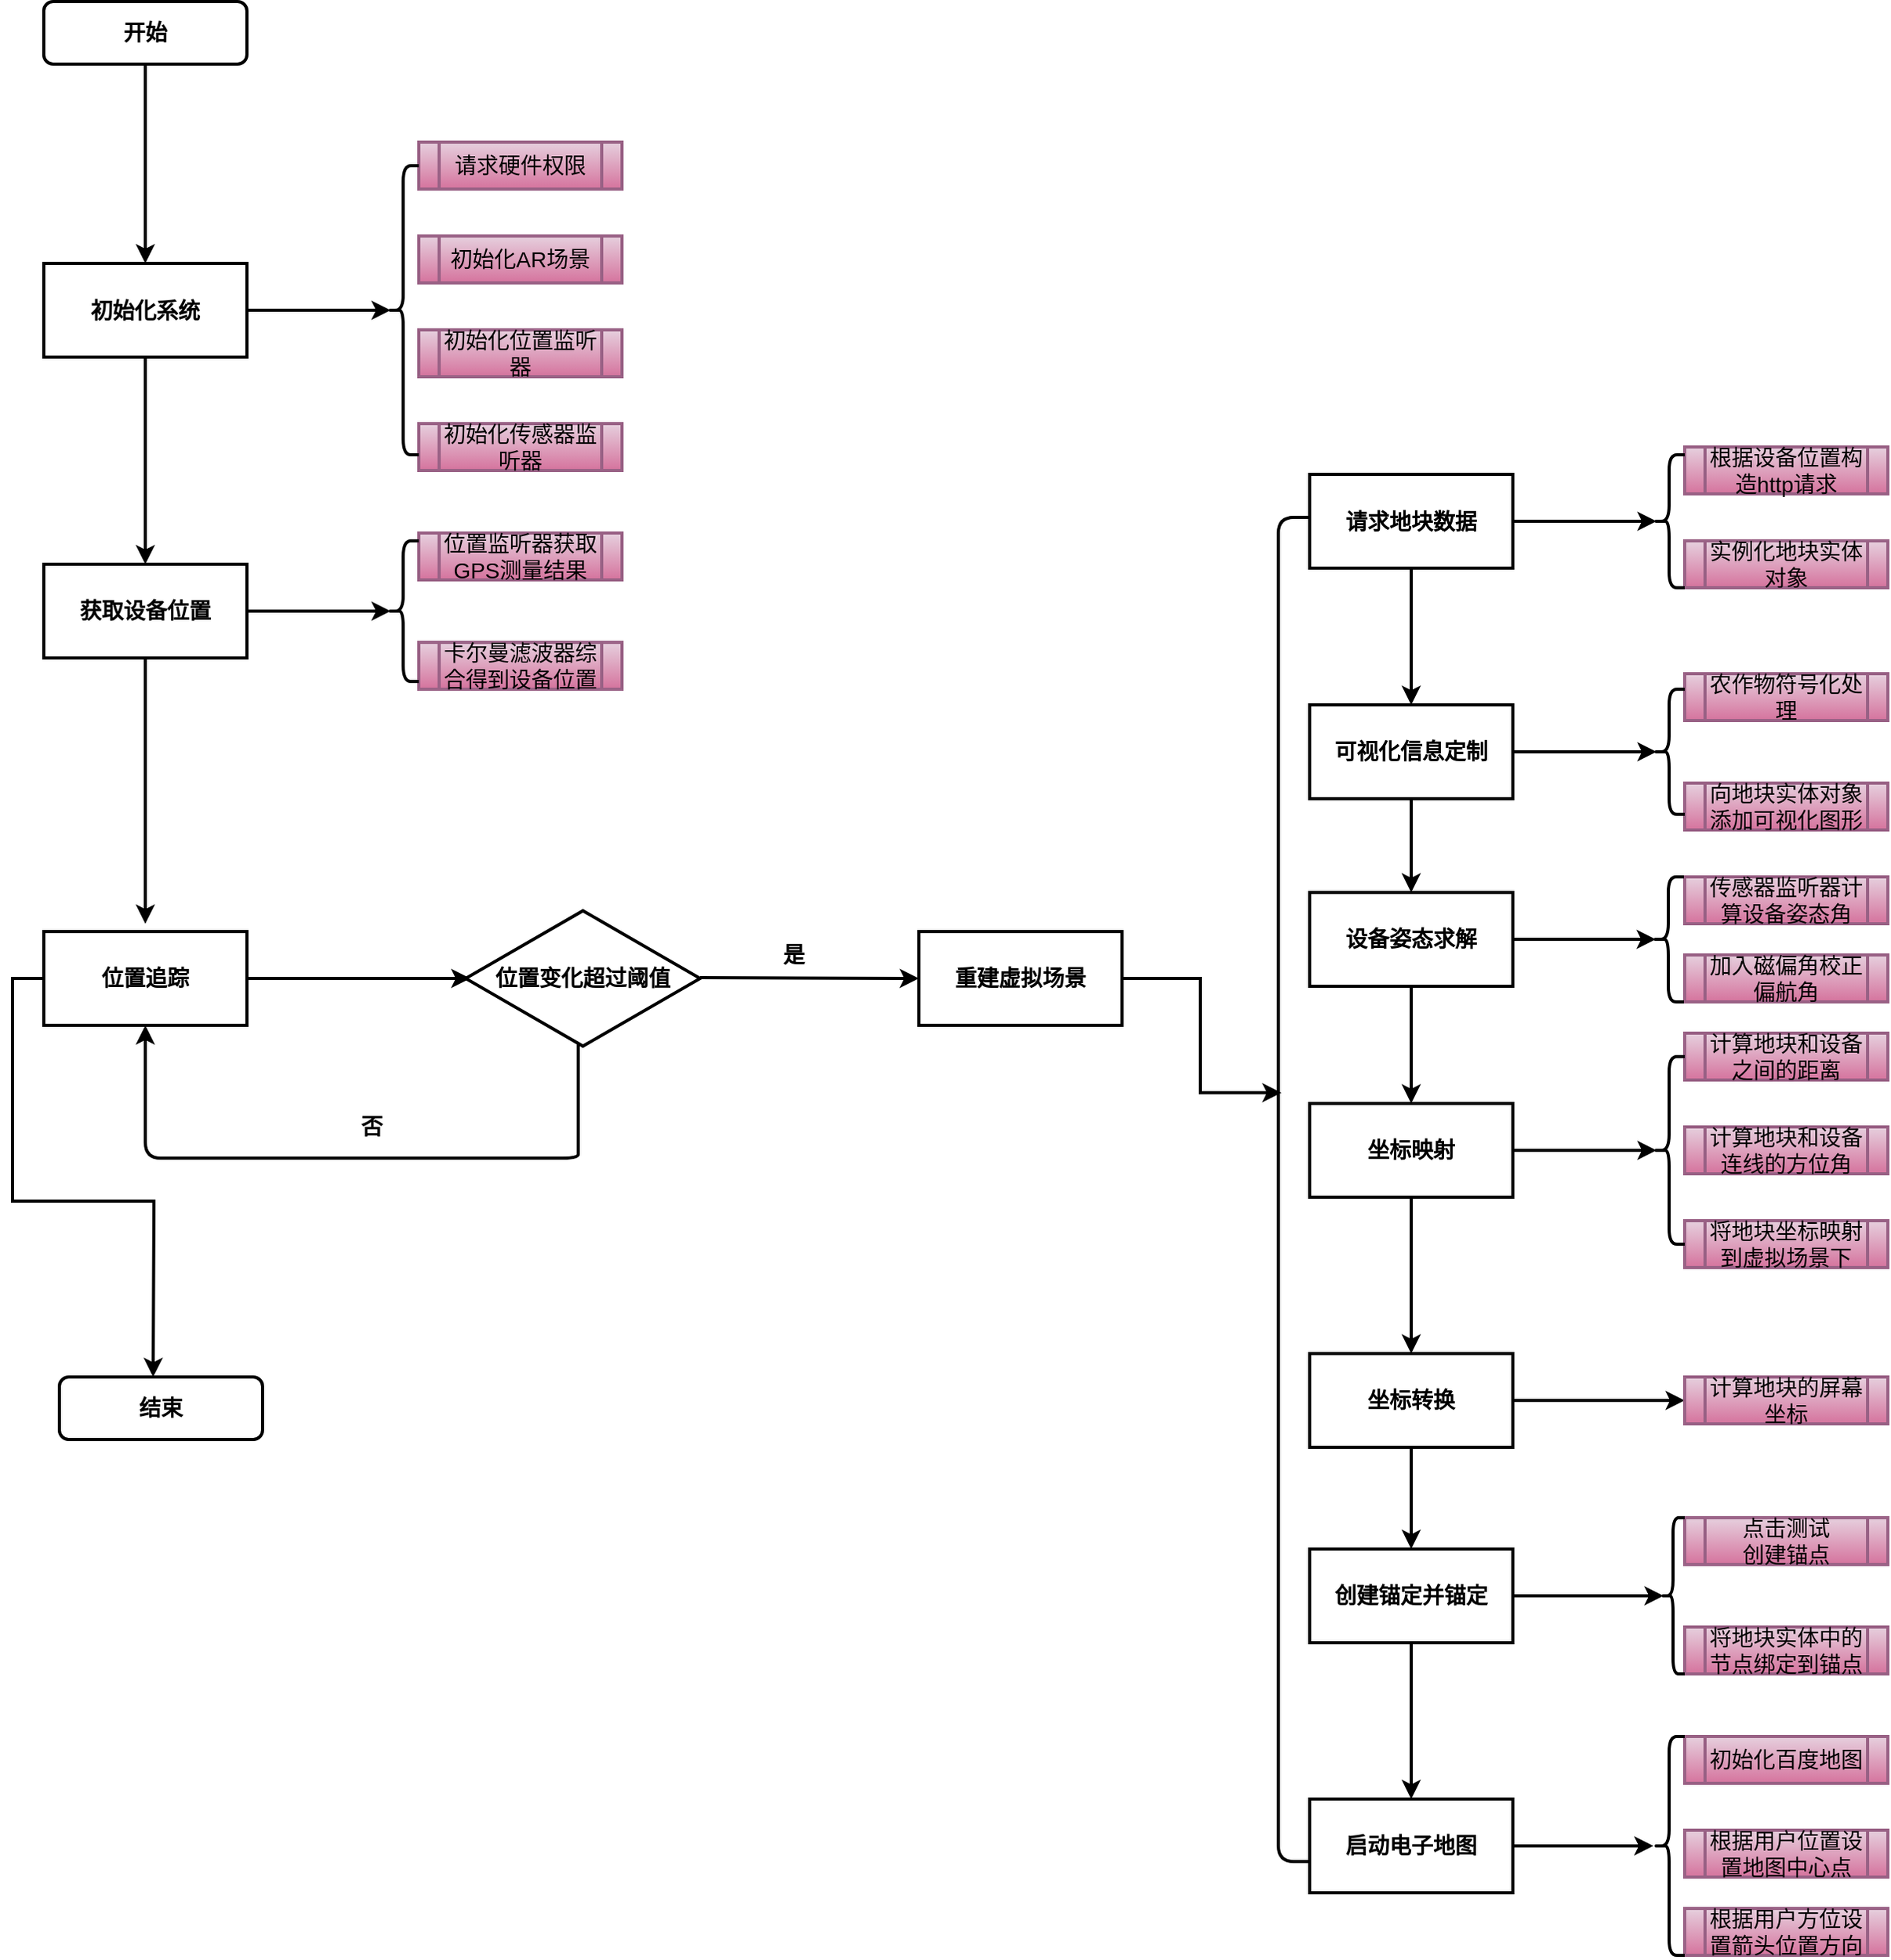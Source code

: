 <mxfile version="14.5.4" type="github">
  <diagram id="QQyC-Y1iD8I--FaVbyvK" name="Page-1">
    <mxGraphModel dx="1542" dy="441" grid="1" gridSize="10" guides="1" tooltips="1" connect="1" arrows="1" fold="1" page="1" pageScale="1" pageWidth="827" pageHeight="1169" math="0" shadow="0">
      <root>
        <mxCell id="0" />
        <mxCell id="1" parent="0" />
        <mxCell id="V0KUuyaDLya07R3bKm2C-30" style="edgeStyle=orthogonalEdgeStyle;rounded=0;orthogonalLoop=1;jettySize=auto;html=1;exitX=1;exitY=0.5;exitDx=0;exitDy=0;entryX=0.1;entryY=0.5;entryDx=0;entryDy=0;entryPerimeter=0;strokeWidth=2;fontSize=14;" edge="1" parent="1" source="V0KUuyaDLya07R3bKm2C-25" target="V0KUuyaDLya07R3bKm2C-29">
          <mxGeometry relative="1" as="geometry" />
        </mxCell>
        <mxCell id="V0KUuyaDLya07R3bKm2C-38" style="edgeStyle=orthogonalEdgeStyle;rounded=0;orthogonalLoop=1;jettySize=auto;html=1;exitX=0.5;exitY=1;exitDx=0;exitDy=0;strokeWidth=2;fontSize=14;" edge="1" parent="1" source="V0KUuyaDLya07R3bKm2C-25" target="V0KUuyaDLya07R3bKm2C-31">
          <mxGeometry relative="1" as="geometry" />
        </mxCell>
        <mxCell id="V0KUuyaDLya07R3bKm2C-25" value="请求地块数据" style="rounded=0;whiteSpace=wrap;html=1;strokeWidth=2;fontSize=14;fontStyle=1" vertex="1" parent="1">
          <mxGeometry x="250" y="602.5" width="130" height="60" as="geometry" />
        </mxCell>
        <mxCell id="V0KUuyaDLya07R3bKm2C-27" value="根据设备位置构造http请求" style="shape=process;whiteSpace=wrap;html=1;backgroundOutline=1;strokeWidth=2;fontSize=14;gradientColor=#d5739d;fillColor=#e6d0de;strokeColor=#996185;" vertex="1" parent="1">
          <mxGeometry x="490" y="585" width="130" height="30" as="geometry" />
        </mxCell>
        <mxCell id="V0KUuyaDLya07R3bKm2C-28" value="实例化地块实体对象" style="shape=process;whiteSpace=wrap;html=1;backgroundOutline=1;strokeWidth=2;fontSize=14;gradientColor=#d5739d;fillColor=#e6d0de;strokeColor=#996185;" vertex="1" parent="1">
          <mxGeometry x="490" y="645" width="130" height="30" as="geometry" />
        </mxCell>
        <mxCell id="V0KUuyaDLya07R3bKm2C-29" value="" style="shape=curlyBracket;whiteSpace=wrap;html=1;rounded=1;strokeWidth=2;fontSize=14;size=0.5;" vertex="1" parent="1">
          <mxGeometry x="470" y="590" width="20" height="85" as="geometry" />
        </mxCell>
        <mxCell id="V0KUuyaDLya07R3bKm2C-37" style="edgeStyle=orthogonalEdgeStyle;rounded=0;orthogonalLoop=1;jettySize=auto;html=1;exitX=1;exitY=0.5;exitDx=0;exitDy=0;entryX=0.1;entryY=0.5;entryDx=0;entryDy=0;entryPerimeter=0;strokeWidth=2;fontSize=14;" edge="1" parent="1" source="V0KUuyaDLya07R3bKm2C-31" target="V0KUuyaDLya07R3bKm2C-35">
          <mxGeometry relative="1" as="geometry" />
        </mxCell>
        <mxCell id="V0KUuyaDLya07R3bKm2C-41" style="edgeStyle=orthogonalEdgeStyle;rounded=0;orthogonalLoop=1;jettySize=auto;html=1;exitX=0.5;exitY=1;exitDx=0;exitDy=0;strokeWidth=2;fontSize=14;" edge="1" parent="1" source="V0KUuyaDLya07R3bKm2C-31" target="V0KUuyaDLya07R3bKm2C-40">
          <mxGeometry relative="1" as="geometry" />
        </mxCell>
        <mxCell id="V0KUuyaDLya07R3bKm2C-31" value="可视化信息定制" style="rounded=0;whiteSpace=wrap;html=1;strokeWidth=2;fontSize=14;fontStyle=1" vertex="1" parent="1">
          <mxGeometry x="250" y="750" width="130" height="60" as="geometry" />
        </mxCell>
        <mxCell id="V0KUuyaDLya07R3bKm2C-33" value="农作物符号化处理" style="shape=process;whiteSpace=wrap;html=1;backgroundOutline=1;strokeWidth=2;fontSize=14;gradientColor=#d5739d;fillColor=#e6d0de;strokeColor=#996185;" vertex="1" parent="1">
          <mxGeometry x="490" y="730" width="130" height="30" as="geometry" />
        </mxCell>
        <mxCell id="V0KUuyaDLya07R3bKm2C-34" value="向地块实体对象添加可视化图形" style="shape=process;whiteSpace=wrap;html=1;backgroundOutline=1;strokeWidth=2;fontSize=14;gradientColor=#d5739d;fillColor=#e6d0de;strokeColor=#996185;" vertex="1" parent="1">
          <mxGeometry x="490" y="800" width="130" height="30" as="geometry" />
        </mxCell>
        <mxCell id="V0KUuyaDLya07R3bKm2C-35" value="" style="shape=curlyBracket;whiteSpace=wrap;html=1;rounded=1;strokeWidth=2;fontSize=14;" vertex="1" parent="1">
          <mxGeometry x="470" y="740" width="20" height="80" as="geometry" />
        </mxCell>
        <mxCell id="V0KUuyaDLya07R3bKm2C-45" style="edgeStyle=orthogonalEdgeStyle;rounded=0;orthogonalLoop=1;jettySize=auto;html=1;exitX=0.5;exitY=1;exitDx=0;exitDy=0;strokeWidth=2;fontSize=14;" edge="1" parent="1" source="V0KUuyaDLya07R3bKm2C-40" target="V0KUuyaDLya07R3bKm2C-44">
          <mxGeometry relative="1" as="geometry" />
        </mxCell>
        <mxCell id="V0KUuyaDLya07R3bKm2C-115" style="edgeStyle=orthogonalEdgeStyle;rounded=0;orthogonalLoop=1;jettySize=auto;html=1;exitX=1;exitY=0.5;exitDx=0;exitDy=0;entryX=0.1;entryY=0.5;entryDx=0;entryDy=0;entryPerimeter=0;strokeWidth=2;fontSize=14;" edge="1" parent="1" source="V0KUuyaDLya07R3bKm2C-40" target="V0KUuyaDLya07R3bKm2C-114">
          <mxGeometry relative="1" as="geometry" />
        </mxCell>
        <mxCell id="V0KUuyaDLya07R3bKm2C-40" value="设备姿态求解" style="rounded=0;whiteSpace=wrap;html=1;strokeWidth=2;fontSize=14;fontStyle=1" vertex="1" parent="1">
          <mxGeometry x="250" y="870" width="130" height="60" as="geometry" />
        </mxCell>
        <mxCell id="V0KUuyaDLya07R3bKm2C-42" value="传感器监听器计算设备姿态角" style="shape=process;whiteSpace=wrap;html=1;backgroundOutline=1;strokeWidth=2;fontSize=14;gradientColor=#d5739d;fillColor=#e6d0de;strokeColor=#996185;" vertex="1" parent="1">
          <mxGeometry x="490" y="860" width="130" height="30" as="geometry" />
        </mxCell>
        <mxCell id="V0KUuyaDLya07R3bKm2C-50" style="edgeStyle=orthogonalEdgeStyle;rounded=0;orthogonalLoop=1;jettySize=auto;html=1;exitX=1;exitY=0.5;exitDx=0;exitDy=0;entryX=0.1;entryY=0.5;entryDx=0;entryDy=0;entryPerimeter=0;strokeWidth=2;fontSize=14;" edge="1" parent="1" source="V0KUuyaDLya07R3bKm2C-44" target="V0KUuyaDLya07R3bKm2C-49">
          <mxGeometry relative="1" as="geometry" />
        </mxCell>
        <mxCell id="V0KUuyaDLya07R3bKm2C-52" style="edgeStyle=orthogonalEdgeStyle;rounded=0;orthogonalLoop=1;jettySize=auto;html=1;exitX=0.5;exitY=1;exitDx=0;exitDy=0;entryX=0.5;entryY=0;entryDx=0;entryDy=0;strokeWidth=2;fontSize=14;" edge="1" parent="1" source="V0KUuyaDLya07R3bKm2C-44" target="V0KUuyaDLya07R3bKm2C-51">
          <mxGeometry relative="1" as="geometry" />
        </mxCell>
        <mxCell id="V0KUuyaDLya07R3bKm2C-44" value="坐标映射" style="rounded=0;whiteSpace=wrap;html=1;strokeWidth=2;fontSize=14;fontStyle=1" vertex="1" parent="1">
          <mxGeometry x="250" y="1005" width="130" height="60" as="geometry" />
        </mxCell>
        <mxCell id="V0KUuyaDLya07R3bKm2C-46" value="计算地块和设备之间的距离" style="shape=process;whiteSpace=wrap;html=1;backgroundOutline=1;strokeWidth=2;fontSize=14;gradientColor=#d5739d;fillColor=#e6d0de;strokeColor=#996185;" vertex="1" parent="1">
          <mxGeometry x="490" y="960" width="130" height="30" as="geometry" />
        </mxCell>
        <mxCell id="V0KUuyaDLya07R3bKm2C-47" value="计算地块和设备连线的方位角" style="shape=process;whiteSpace=wrap;html=1;backgroundOutline=1;strokeWidth=2;fontSize=14;gradientColor=#d5739d;fillColor=#e6d0de;strokeColor=#996185;" vertex="1" parent="1">
          <mxGeometry x="490" y="1020" width="130" height="30" as="geometry" />
        </mxCell>
        <mxCell id="V0KUuyaDLya07R3bKm2C-48" value="将地块坐标映射到虚拟场景下" style="shape=process;whiteSpace=wrap;html=1;backgroundOutline=1;strokeWidth=2;fontSize=14;gradientColor=#d5739d;fillColor=#e6d0de;strokeColor=#996185;" vertex="1" parent="1">
          <mxGeometry x="490" y="1080" width="130" height="30" as="geometry" />
        </mxCell>
        <mxCell id="V0KUuyaDLya07R3bKm2C-49" value="" style="shape=curlyBracket;whiteSpace=wrap;html=1;rounded=1;strokeWidth=2;fontSize=14;" vertex="1" parent="1">
          <mxGeometry x="470" y="975" width="20" height="120" as="geometry" />
        </mxCell>
        <mxCell id="V0KUuyaDLya07R3bKm2C-55" style="edgeStyle=orthogonalEdgeStyle;rounded=0;orthogonalLoop=1;jettySize=auto;html=1;exitX=1;exitY=0.5;exitDx=0;exitDy=0;entryX=0;entryY=0.5;entryDx=0;entryDy=0;strokeWidth=2;fontSize=14;" edge="1" parent="1" source="V0KUuyaDLya07R3bKm2C-51" target="V0KUuyaDLya07R3bKm2C-53">
          <mxGeometry relative="1" as="geometry" />
        </mxCell>
        <mxCell id="V0KUuyaDLya07R3bKm2C-57" style="edgeStyle=orthogonalEdgeStyle;rounded=0;orthogonalLoop=1;jettySize=auto;html=1;exitX=0.5;exitY=1;exitDx=0;exitDy=0;strokeWidth=2;fontSize=14;" edge="1" parent="1" source="V0KUuyaDLya07R3bKm2C-51" target="V0KUuyaDLya07R3bKm2C-56">
          <mxGeometry relative="1" as="geometry" />
        </mxCell>
        <mxCell id="V0KUuyaDLya07R3bKm2C-51" value="坐标转换" style="rounded=0;whiteSpace=wrap;html=1;strokeWidth=2;fontSize=14;fontStyle=1" vertex="1" parent="1">
          <mxGeometry x="250" y="1165" width="130" height="60" as="geometry" />
        </mxCell>
        <mxCell id="V0KUuyaDLya07R3bKm2C-53" value="计算地块的屏幕坐标" style="shape=process;whiteSpace=wrap;html=1;backgroundOutline=1;strokeWidth=2;fontSize=14;gradientColor=#d5739d;fillColor=#e6d0de;strokeColor=#996185;" vertex="1" parent="1">
          <mxGeometry x="490" y="1180" width="130" height="30" as="geometry" />
        </mxCell>
        <mxCell id="V0KUuyaDLya07R3bKm2C-61" style="edgeStyle=orthogonalEdgeStyle;rounded=0;orthogonalLoop=1;jettySize=auto;html=1;exitX=1;exitY=0.5;exitDx=0;exitDy=0;entryX=0.1;entryY=0.5;entryDx=0;entryDy=0;entryPerimeter=0;strokeWidth=2;fontSize=14;" edge="1" parent="1" source="V0KUuyaDLya07R3bKm2C-56" target="V0KUuyaDLya07R3bKm2C-60">
          <mxGeometry relative="1" as="geometry" />
        </mxCell>
        <mxCell id="V0KUuyaDLya07R3bKm2C-106" style="edgeStyle=orthogonalEdgeStyle;rounded=0;orthogonalLoop=1;jettySize=auto;html=1;exitX=0.5;exitY=1;exitDx=0;exitDy=0;entryX=0.5;entryY=0;entryDx=0;entryDy=0;strokeWidth=2;fontSize=14;" edge="1" parent="1" source="V0KUuyaDLya07R3bKm2C-56" target="V0KUuyaDLya07R3bKm2C-105">
          <mxGeometry relative="1" as="geometry" />
        </mxCell>
        <mxCell id="V0KUuyaDLya07R3bKm2C-56" value="创建锚定并锚定" style="rounded=0;whiteSpace=wrap;html=1;strokeWidth=2;fontSize=14;fontStyle=1" vertex="1" parent="1">
          <mxGeometry x="250" y="1290" width="130" height="60" as="geometry" />
        </mxCell>
        <mxCell id="V0KUuyaDLya07R3bKm2C-58" value="&lt;div&gt;点击测试&lt;/div&gt;&lt;div&gt;创建锚点&lt;/div&gt;" style="shape=process;whiteSpace=wrap;html=1;backgroundOutline=1;strokeWidth=2;fontSize=14;gradientColor=#d5739d;fillColor=#e6d0de;strokeColor=#996185;" vertex="1" parent="1">
          <mxGeometry x="490" y="1270" width="130" height="30" as="geometry" />
        </mxCell>
        <mxCell id="V0KUuyaDLya07R3bKm2C-59" value="将地块实体中的节点绑定到锚点" style="shape=process;whiteSpace=wrap;html=1;backgroundOutline=1;strokeWidth=2;fontSize=14;gradientColor=#d5739d;fillColor=#e6d0de;strokeColor=#996185;" vertex="1" parent="1">
          <mxGeometry x="490" y="1340" width="130" height="30" as="geometry" />
        </mxCell>
        <mxCell id="V0KUuyaDLya07R3bKm2C-60" value="" style="shape=curlyBracket;whiteSpace=wrap;html=1;rounded=1;strokeWidth=2;fontSize=14;" vertex="1" parent="1">
          <mxGeometry x="475" y="1270" width="15" height="100" as="geometry" />
        </mxCell>
        <mxCell id="V0KUuyaDLya07R3bKm2C-66" style="edgeStyle=orthogonalEdgeStyle;rounded=0;orthogonalLoop=1;jettySize=auto;html=1;exitX=1;exitY=0.5;exitDx=0;exitDy=0;entryX=0.02;entryY=0.5;entryDx=0;entryDy=0;entryPerimeter=0;strokeWidth=2;fontSize=14;" edge="1" parent="1" source="V0KUuyaDLya07R3bKm2C-62" target="V0KUuyaDLya07R3bKm2C-64">
          <mxGeometry relative="1" as="geometry" />
        </mxCell>
        <mxCell id="V0KUuyaDLya07R3bKm2C-90" style="edgeStyle=orthogonalEdgeStyle;rounded=0;orthogonalLoop=1;jettySize=auto;html=1;exitX=0;exitY=0.5;exitDx=0;exitDy=0;strokeWidth=2;fontSize=14;" edge="1" parent="1" source="V0KUuyaDLya07R3bKm2C-62">
          <mxGeometry relative="1" as="geometry">
            <mxPoint x="-490" y="1180" as="targetPoint" />
          </mxGeometry>
        </mxCell>
        <mxCell id="V0KUuyaDLya07R3bKm2C-62" value="位置追踪" style="rounded=0;whiteSpace=wrap;html=1;strokeWidth=2;fontSize=14;fontStyle=1" vertex="1" parent="1">
          <mxGeometry x="-560" y="895" width="130" height="60" as="geometry" />
        </mxCell>
        <mxCell id="V0KUuyaDLya07R3bKm2C-64" value="位置变化超过阈值" style="html=1;whiteSpace=wrap;aspect=fixed;shape=isoRectangle;strokeWidth=2;fontSize=14;fontStyle=1" vertex="1" parent="1">
          <mxGeometry x="-290" y="880" width="150" height="90" as="geometry" />
        </mxCell>
        <mxCell id="V0KUuyaDLya07R3bKm2C-104" style="edgeStyle=orthogonalEdgeStyle;rounded=0;orthogonalLoop=1;jettySize=auto;html=1;exitX=1;exitY=0.5;exitDx=0;exitDy=0;entryX=0.1;entryY=0.428;entryDx=0;entryDy=0;entryPerimeter=0;strokeWidth=2;fontSize=14;" edge="1" parent="1" source="V0KUuyaDLya07R3bKm2C-68" target="V0KUuyaDLya07R3bKm2C-69">
          <mxGeometry relative="1" as="geometry" />
        </mxCell>
        <mxCell id="V0KUuyaDLya07R3bKm2C-68" value="重建虚拟场景" style="rounded=0;whiteSpace=wrap;html=1;strokeWidth=2;fontSize=14;fontStyle=1" vertex="1" parent="1">
          <mxGeometry y="895" width="130" height="60" as="geometry" />
        </mxCell>
        <mxCell id="V0KUuyaDLya07R3bKm2C-69" value="" style="shape=curlyBracket;whiteSpace=wrap;html=1;rounded=1;strokeWidth=2;fontSize=14;size=0;" vertex="1" parent="1">
          <mxGeometry x="230" y="630" width="20" height="860" as="geometry" />
        </mxCell>
        <mxCell id="V0KUuyaDLya07R3bKm2C-72" value="" style="endArrow=classic;html=1;strokeWidth=2;fontSize=14;entryX=0;entryY=0.5;entryDx=0;entryDy=0;" edge="1" parent="1" target="V0KUuyaDLya07R3bKm2C-68">
          <mxGeometry width="50" height="50" relative="1" as="geometry">
            <mxPoint x="-140" y="924.5" as="sourcePoint" />
            <mxPoint x="-10" y="924.5" as="targetPoint" />
          </mxGeometry>
        </mxCell>
        <mxCell id="V0KUuyaDLya07R3bKm2C-75" value="是" style="text;html=1;strokeColor=none;fillColor=none;align=center;verticalAlign=middle;whiteSpace=wrap;rounded=0;fontSize=14;fontStyle=1" vertex="1" parent="1">
          <mxGeometry x="-100" y="900" width="40" height="20" as="geometry" />
        </mxCell>
        <mxCell id="V0KUuyaDLya07R3bKm2C-76" value="" style="endArrow=classic;html=1;strokeWidth=2;fontSize=14;entryX=0.5;entryY=1;entryDx=0;entryDy=0;exitX=0.48;exitY=0.956;exitDx=0;exitDy=0;exitPerimeter=0;" edge="1" parent="1" source="V0KUuyaDLya07R3bKm2C-64" target="V0KUuyaDLya07R3bKm2C-62">
          <mxGeometry width="50" height="50" relative="1" as="geometry">
            <mxPoint x="-290" y="1110" as="sourcePoint" />
            <mxPoint x="-240" y="1060" as="targetPoint" />
            <Array as="points">
              <mxPoint x="-218" y="1030" />
              <mxPoint x="-218" y="1040" />
              <mxPoint x="-250" y="1040" />
              <mxPoint x="-380" y="1040" />
              <mxPoint x="-495" y="1040" />
            </Array>
          </mxGeometry>
        </mxCell>
        <mxCell id="V0KUuyaDLya07R3bKm2C-77" value="否" style="text;html=1;strokeColor=none;fillColor=none;align=center;verticalAlign=middle;whiteSpace=wrap;rounded=0;fontSize=14;fontStyle=1" vertex="1" parent="1">
          <mxGeometry x="-370" y="1010" width="40" height="20" as="geometry" />
        </mxCell>
        <mxCell id="V0KUuyaDLya07R3bKm2C-80" style="edgeStyle=orthogonalEdgeStyle;rounded=0;orthogonalLoop=1;jettySize=auto;html=1;exitX=0.5;exitY=1;exitDx=0;exitDy=0;fontSize=14;fontStyle=1;strokeWidth=2;" edge="1" source="V0KUuyaDLya07R3bKm2C-81" target="V0KUuyaDLya07R3bKm2C-83" parent="1">
          <mxGeometry relative="1" as="geometry" />
        </mxCell>
        <mxCell id="V0KUuyaDLya07R3bKm2C-81" value="开始" style="rounded=1;whiteSpace=wrap;html=1;strokeWidth=2;fontSize=14;fontStyle=1" vertex="1" parent="1">
          <mxGeometry x="-560" y="300" width="130" height="40" as="geometry" />
        </mxCell>
        <mxCell id="V0KUuyaDLya07R3bKm2C-82" style="edgeStyle=orthogonalEdgeStyle;rounded=0;orthogonalLoop=1;jettySize=auto;html=1;exitX=1;exitY=0.5;exitDx=0;exitDy=0;entryX=0.1;entryY=0.5;entryDx=0;entryDy=0;entryPerimeter=0;strokeWidth=2;fontSize=14;" edge="1" source="V0KUuyaDLya07R3bKm2C-83" target="V0KUuyaDLya07R3bKm2C-88" parent="1">
          <mxGeometry relative="1" as="geometry" />
        </mxCell>
        <mxCell id="V0KUuyaDLya07R3bKm2C-100" style="edgeStyle=orthogonalEdgeStyle;rounded=0;orthogonalLoop=1;jettySize=auto;html=1;exitX=0.5;exitY=1;exitDx=0;exitDy=0;entryX=0.5;entryY=0;entryDx=0;entryDy=0;strokeWidth=2;fontSize=14;" edge="1" parent="1" source="V0KUuyaDLya07R3bKm2C-83" target="V0KUuyaDLya07R3bKm2C-96">
          <mxGeometry relative="1" as="geometry" />
        </mxCell>
        <mxCell id="V0KUuyaDLya07R3bKm2C-83" value="初始化系统" style="rounded=0;whiteSpace=wrap;html=1;strokeWidth=2;fontSize=14;fontStyle=1" vertex="1" parent="1">
          <mxGeometry x="-560" y="467.5" width="130" height="60" as="geometry" />
        </mxCell>
        <mxCell id="V0KUuyaDLya07R3bKm2C-84" value="请求硬件权限" style="shape=process;whiteSpace=wrap;html=1;backgroundOutline=1;strokeWidth=2;fontSize=14;gradientColor=#d5739d;fillColor=#e6d0de;strokeColor=#996185;" vertex="1" parent="1">
          <mxGeometry x="-320" y="390" width="130" height="30" as="geometry" />
        </mxCell>
        <mxCell id="V0KUuyaDLya07R3bKm2C-85" value="初始化AR场景" style="shape=process;whiteSpace=wrap;html=1;backgroundOutline=1;strokeWidth=2;fontSize=14;gradientColor=#d5739d;fillColor=#e6d0de;strokeColor=#996185;" vertex="1" parent="1">
          <mxGeometry x="-320" y="450" width="130" height="30" as="geometry" />
        </mxCell>
        <mxCell id="V0KUuyaDLya07R3bKm2C-86" value="初始化位置监听器" style="shape=process;whiteSpace=wrap;html=1;backgroundOutline=1;strokeWidth=2;fontSize=14;gradientColor=#d5739d;fillColor=#e6d0de;strokeColor=#996185;" vertex="1" parent="1">
          <mxGeometry x="-320" y="510" width="130" height="30" as="geometry" />
        </mxCell>
        <mxCell id="V0KUuyaDLya07R3bKm2C-87" value="初始化传感器监听器" style="shape=process;whiteSpace=wrap;html=1;backgroundOutline=1;strokeWidth=2;fontSize=14;gradientColor=#d5739d;fillColor=#e6d0de;strokeColor=#996185;" vertex="1" parent="1">
          <mxGeometry x="-320" y="570" width="130" height="30" as="geometry" />
        </mxCell>
        <mxCell id="V0KUuyaDLya07R3bKm2C-88" value="" style="shape=curlyBracket;whiteSpace=wrap;html=1;rounded=1;strokeWidth=2;fontSize=14;" vertex="1" parent="1">
          <mxGeometry x="-340" y="405" width="20" height="185" as="geometry" />
        </mxCell>
        <mxCell id="V0KUuyaDLya07R3bKm2C-92" value="结束" style="rounded=1;whiteSpace=wrap;html=1;strokeWidth=2;fontSize=14;fontStyle=1" vertex="1" parent="1">
          <mxGeometry x="-550" y="1180" width="130" height="40" as="geometry" />
        </mxCell>
        <mxCell id="V0KUuyaDLya07R3bKm2C-95" style="edgeStyle=orthogonalEdgeStyle;rounded=0;orthogonalLoop=1;jettySize=auto;html=1;exitX=1;exitY=0.5;exitDx=0;exitDy=0;entryX=0.1;entryY=0.5;entryDx=0;entryDy=0;entryPerimeter=0;strokeWidth=2;fontSize=14;" edge="1" source="V0KUuyaDLya07R3bKm2C-96" target="V0KUuyaDLya07R3bKm2C-99" parent="1">
          <mxGeometry relative="1" as="geometry" />
        </mxCell>
        <mxCell id="V0KUuyaDLya07R3bKm2C-102" style="edgeStyle=orthogonalEdgeStyle;rounded=0;orthogonalLoop=1;jettySize=auto;html=1;exitX=0.5;exitY=1;exitDx=0;exitDy=0;strokeWidth=2;fontSize=14;" edge="1" parent="1" source="V0KUuyaDLya07R3bKm2C-96">
          <mxGeometry relative="1" as="geometry">
            <mxPoint x="-495" y="890" as="targetPoint" />
          </mxGeometry>
        </mxCell>
        <mxCell id="V0KUuyaDLya07R3bKm2C-96" value="获取设备位置" style="rounded=0;whiteSpace=wrap;html=1;strokeWidth=2;fontSize=14;fontStyle=1" vertex="1" parent="1">
          <mxGeometry x="-560" y="660" width="130" height="60" as="geometry" />
        </mxCell>
        <mxCell id="V0KUuyaDLya07R3bKm2C-97" value="位置监听器获取GPS测量结果" style="shape=process;whiteSpace=wrap;html=1;backgroundOutline=1;strokeWidth=2;fontSize=14;gradientColor=#d5739d;fillColor=#e6d0de;strokeColor=#996185;" vertex="1" parent="1">
          <mxGeometry x="-320" y="640" width="130" height="30" as="geometry" />
        </mxCell>
        <mxCell id="V0KUuyaDLya07R3bKm2C-98" value="卡尔曼滤波器综合得到设备位置" style="shape=process;whiteSpace=wrap;html=1;backgroundOutline=1;strokeWidth=2;fontSize=14;gradientColor=#d5739d;fillColor=#e6d0de;strokeColor=#996185;" vertex="1" parent="1">
          <mxGeometry x="-320" y="710" width="130" height="30" as="geometry" />
        </mxCell>
        <mxCell id="V0KUuyaDLya07R3bKm2C-99" value="" style="shape=curlyBracket;whiteSpace=wrap;html=1;rounded=1;strokeWidth=2;fontSize=14;" vertex="1" parent="1">
          <mxGeometry x="-340" y="645" width="20" height="90" as="geometry" />
        </mxCell>
        <mxCell id="V0KUuyaDLya07R3bKm2C-112" style="edgeStyle=orthogonalEdgeStyle;rounded=0;orthogonalLoop=1;jettySize=auto;html=1;exitX=1;exitY=0.5;exitDx=0;exitDy=0;strokeWidth=2;fontSize=14;" edge="1" parent="1" source="V0KUuyaDLya07R3bKm2C-105" target="V0KUuyaDLya07R3bKm2C-111">
          <mxGeometry relative="1" as="geometry" />
        </mxCell>
        <mxCell id="V0KUuyaDLya07R3bKm2C-105" value="启动电子地图" style="rounded=0;whiteSpace=wrap;html=1;strokeWidth=2;fontSize=14;fontStyle=1" vertex="1" parent="1">
          <mxGeometry x="250" y="1450" width="130" height="60" as="geometry" />
        </mxCell>
        <mxCell id="V0KUuyaDLya07R3bKm2C-108" value="初始化百度地图" style="shape=process;whiteSpace=wrap;html=1;backgroundOutline=1;strokeWidth=2;fontSize=14;gradientColor=#d5739d;fillColor=#e6d0de;strokeColor=#996185;" vertex="1" parent="1">
          <mxGeometry x="490" y="1410" width="130" height="30" as="geometry" />
        </mxCell>
        <mxCell id="V0KUuyaDLya07R3bKm2C-109" value="根据用户位置设置地图中心点" style="shape=process;whiteSpace=wrap;html=1;backgroundOutline=1;strokeWidth=2;fontSize=14;gradientColor=#d5739d;fillColor=#e6d0de;strokeColor=#996185;" vertex="1" parent="1">
          <mxGeometry x="490" y="1470" width="130" height="30" as="geometry" />
        </mxCell>
        <mxCell id="V0KUuyaDLya07R3bKm2C-110" value="根据用户方位设置箭头位置方向" style="shape=process;whiteSpace=wrap;html=1;backgroundOutline=1;strokeWidth=2;fontSize=14;gradientColor=#d5739d;fillColor=#e6d0de;strokeColor=#996185;" vertex="1" parent="1">
          <mxGeometry x="490" y="1520" width="130" height="30" as="geometry" />
        </mxCell>
        <mxCell id="V0KUuyaDLya07R3bKm2C-111" value="" style="shape=curlyBracket;whiteSpace=wrap;html=1;rounded=1;strokeWidth=2;fontSize=14;" vertex="1" parent="1">
          <mxGeometry x="470" y="1410" width="20" height="140" as="geometry" />
        </mxCell>
        <mxCell id="V0KUuyaDLya07R3bKm2C-113" value="加入磁偏角校正偏航角" style="shape=process;whiteSpace=wrap;html=1;backgroundOutline=1;strokeWidth=2;fontSize=14;gradientColor=#d5739d;fillColor=#e6d0de;strokeColor=#996185;" vertex="1" parent="1">
          <mxGeometry x="490" y="910" width="130" height="30" as="geometry" />
        </mxCell>
        <mxCell id="V0KUuyaDLya07R3bKm2C-114" value="" style="shape=curlyBracket;whiteSpace=wrap;html=1;rounded=1;strokeWidth=2;fontSize=14;" vertex="1" parent="1">
          <mxGeometry x="469.5" y="860" width="20" height="80" as="geometry" />
        </mxCell>
      </root>
    </mxGraphModel>
  </diagram>
</mxfile>
